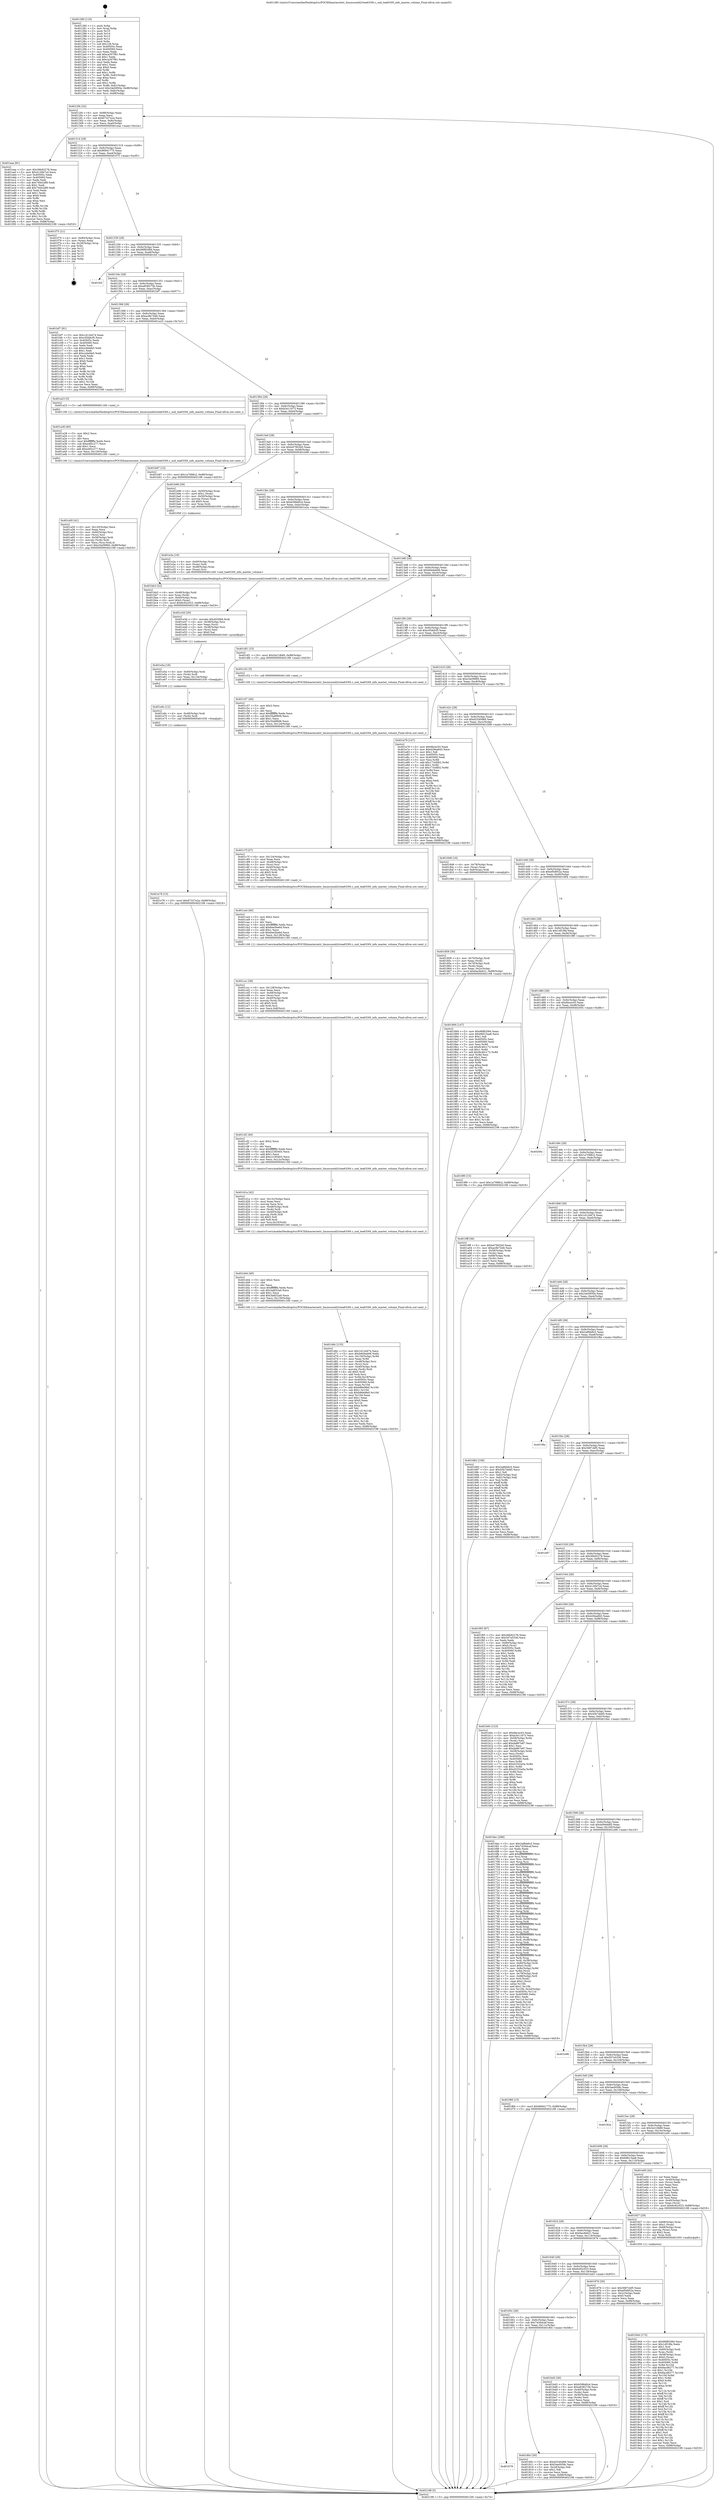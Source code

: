 digraph "0x401280" {
  label = "0x401280 (/mnt/c/Users/mathe/Desktop/tcc/POCII/binaries/extr_linuxsoundi2ctea6330t.c_snd_tea6330t_info_master_volume_Final-ollvm.out::main(0))"
  labelloc = "t"
  node[shape=record]

  Entry [label="",width=0.3,height=0.3,shape=circle,fillcolor=black,style=filled]
  "0x4012f4" [label="{
     0x4012f4 [32]\l
     | [instrs]\l
     &nbsp;&nbsp;0x4012f4 \<+6\>: mov -0x88(%rbp),%eax\l
     &nbsp;&nbsp;0x4012fa \<+2\>: mov %eax,%ecx\l
     &nbsp;&nbsp;0x4012fc \<+6\>: sub $0x87327e2a,%ecx\l
     &nbsp;&nbsp;0x401302 \<+6\>: mov %eax,-0x9c(%rbp)\l
     &nbsp;&nbsp;0x401308 \<+6\>: mov %ecx,-0xa0(%rbp)\l
     &nbsp;&nbsp;0x40130e \<+6\>: je 0000000000401eaa \<main+0xc2a\>\l
  }"]
  "0x401eaa" [label="{
     0x401eaa [91]\l
     | [instrs]\l
     &nbsp;&nbsp;0x401eaa \<+5\>: mov $0x36b92278,%eax\l
     &nbsp;&nbsp;0x401eaf \<+5\>: mov $0x4126b7cd,%ecx\l
     &nbsp;&nbsp;0x401eb4 \<+7\>: mov 0x40505c,%edx\l
     &nbsp;&nbsp;0x401ebb \<+7\>: mov 0x405060,%esi\l
     &nbsp;&nbsp;0x401ec2 \<+2\>: mov %edx,%edi\l
     &nbsp;&nbsp;0x401ec4 \<+6\>: sub $0x740e2df9,%edi\l
     &nbsp;&nbsp;0x401eca \<+3\>: sub $0x1,%edi\l
     &nbsp;&nbsp;0x401ecd \<+6\>: add $0x740e2df9,%edi\l
     &nbsp;&nbsp;0x401ed3 \<+3\>: imul %edi,%edx\l
     &nbsp;&nbsp;0x401ed6 \<+3\>: and $0x1,%edx\l
     &nbsp;&nbsp;0x401ed9 \<+3\>: cmp $0x0,%edx\l
     &nbsp;&nbsp;0x401edc \<+4\>: sete %r8b\l
     &nbsp;&nbsp;0x401ee0 \<+3\>: cmp $0xa,%esi\l
     &nbsp;&nbsp;0x401ee3 \<+4\>: setl %r9b\l
     &nbsp;&nbsp;0x401ee7 \<+3\>: mov %r8b,%r10b\l
     &nbsp;&nbsp;0x401eea \<+3\>: and %r9b,%r10b\l
     &nbsp;&nbsp;0x401eed \<+3\>: xor %r9b,%r8b\l
     &nbsp;&nbsp;0x401ef0 \<+3\>: or %r8b,%r10b\l
     &nbsp;&nbsp;0x401ef3 \<+4\>: test $0x1,%r10b\l
     &nbsp;&nbsp;0x401ef7 \<+3\>: cmovne %ecx,%eax\l
     &nbsp;&nbsp;0x401efa \<+6\>: mov %eax,-0x88(%rbp)\l
     &nbsp;&nbsp;0x401f00 \<+5\>: jmp 0000000000402198 \<main+0xf18\>\l
  }"]
  "0x401314" [label="{
     0x401314 [28]\l
     | [instrs]\l
     &nbsp;&nbsp;0x401314 \<+5\>: jmp 0000000000401319 \<main+0x99\>\l
     &nbsp;&nbsp;0x401319 \<+6\>: mov -0x9c(%rbp),%eax\l
     &nbsp;&nbsp;0x40131f \<+5\>: sub $0x96941775,%eax\l
     &nbsp;&nbsp;0x401324 \<+6\>: mov %eax,-0xa4(%rbp)\l
     &nbsp;&nbsp;0x40132a \<+6\>: je 0000000000401f75 \<main+0xcf5\>\l
  }"]
  Exit [label="",width=0.3,height=0.3,shape=circle,fillcolor=black,style=filled,peripheries=2]
  "0x401f75" [label="{
     0x401f75 [21]\l
     | [instrs]\l
     &nbsp;&nbsp;0x401f75 \<+4\>: mov -0x80(%rbp),%rax\l
     &nbsp;&nbsp;0x401f79 \<+2\>: mov (%rax),%eax\l
     &nbsp;&nbsp;0x401f7b \<+4\>: lea -0x28(%rbp),%rsp\l
     &nbsp;&nbsp;0x401f7f \<+1\>: pop %rbx\l
     &nbsp;&nbsp;0x401f80 \<+2\>: pop %r12\l
     &nbsp;&nbsp;0x401f82 \<+2\>: pop %r13\l
     &nbsp;&nbsp;0x401f84 \<+2\>: pop %r14\l
     &nbsp;&nbsp;0x401f86 \<+2\>: pop %r15\l
     &nbsp;&nbsp;0x401f88 \<+1\>: pop %rbp\l
     &nbsp;&nbsp;0x401f89 \<+1\>: ret\l
  }"]
  "0x401330" [label="{
     0x401330 [28]\l
     | [instrs]\l
     &nbsp;&nbsp;0x401330 \<+5\>: jmp 0000000000401335 \<main+0xb5\>\l
     &nbsp;&nbsp;0x401335 \<+6\>: mov -0x9c(%rbp),%eax\l
     &nbsp;&nbsp;0x40133b \<+5\>: sub $0x96f82084,%eax\l
     &nbsp;&nbsp;0x401340 \<+6\>: mov %eax,-0xa8(%rbp)\l
     &nbsp;&nbsp;0x401346 \<+6\>: je 0000000000401fcf \<main+0xd4f\>\l
  }"]
  "0x401e78" [label="{
     0x401e78 [15]\l
     | [instrs]\l
     &nbsp;&nbsp;0x401e78 \<+10\>: movl $0x87327e2a,-0x88(%rbp)\l
     &nbsp;&nbsp;0x401e82 \<+5\>: jmp 0000000000402198 \<main+0xf18\>\l
  }"]
  "0x401fcf" [label="{
     0x401fcf\l
  }", style=dashed]
  "0x40134c" [label="{
     0x40134c [28]\l
     | [instrs]\l
     &nbsp;&nbsp;0x40134c \<+5\>: jmp 0000000000401351 \<main+0xd1\>\l
     &nbsp;&nbsp;0x401351 \<+6\>: mov -0x9c(%rbp),%eax\l
     &nbsp;&nbsp;0x401357 \<+5\>: sub $0xa838273b,%eax\l
     &nbsp;&nbsp;0x40135c \<+6\>: mov %eax,-0xac(%rbp)\l
     &nbsp;&nbsp;0x401362 \<+6\>: je 0000000000401bf7 \<main+0x977\>\l
  }"]
  "0x401e6c" [label="{
     0x401e6c [12]\l
     | [instrs]\l
     &nbsp;&nbsp;0x401e6c \<+4\>: mov -0x48(%rbp),%rdi\l
     &nbsp;&nbsp;0x401e70 \<+3\>: mov (%rdi),%rdi\l
     &nbsp;&nbsp;0x401e73 \<+5\>: call 0000000000401030 \<free@plt\>\l
     | [calls]\l
     &nbsp;&nbsp;0x401030 \{1\} (unknown)\l
  }"]
  "0x401bf7" [label="{
     0x401bf7 [91]\l
     | [instrs]\l
     &nbsp;&nbsp;0x401bf7 \<+5\>: mov $0x1d12d474,%eax\l
     &nbsp;&nbsp;0x401bfc \<+5\>: mov $0xc05ddcf5,%ecx\l
     &nbsp;&nbsp;0x401c01 \<+7\>: mov 0x40505c,%edx\l
     &nbsp;&nbsp;0x401c08 \<+7\>: mov 0x405060,%esi\l
     &nbsp;&nbsp;0x401c0f \<+2\>: mov %edx,%edi\l
     &nbsp;&nbsp;0x401c11 \<+6\>: sub $0xccdebfa5,%edi\l
     &nbsp;&nbsp;0x401c17 \<+3\>: sub $0x1,%edi\l
     &nbsp;&nbsp;0x401c1a \<+6\>: add $0xccdebfa5,%edi\l
     &nbsp;&nbsp;0x401c20 \<+3\>: imul %edi,%edx\l
     &nbsp;&nbsp;0x401c23 \<+3\>: and $0x1,%edx\l
     &nbsp;&nbsp;0x401c26 \<+3\>: cmp $0x0,%edx\l
     &nbsp;&nbsp;0x401c29 \<+4\>: sete %r8b\l
     &nbsp;&nbsp;0x401c2d \<+3\>: cmp $0xa,%esi\l
     &nbsp;&nbsp;0x401c30 \<+4\>: setl %r9b\l
     &nbsp;&nbsp;0x401c34 \<+3\>: mov %r8b,%r10b\l
     &nbsp;&nbsp;0x401c37 \<+3\>: and %r9b,%r10b\l
     &nbsp;&nbsp;0x401c3a \<+3\>: xor %r9b,%r8b\l
     &nbsp;&nbsp;0x401c3d \<+3\>: or %r8b,%r10b\l
     &nbsp;&nbsp;0x401c40 \<+4\>: test $0x1,%r10b\l
     &nbsp;&nbsp;0x401c44 \<+3\>: cmovne %ecx,%eax\l
     &nbsp;&nbsp;0x401c47 \<+6\>: mov %eax,-0x88(%rbp)\l
     &nbsp;&nbsp;0x401c4d \<+5\>: jmp 0000000000402198 \<main+0xf18\>\l
  }"]
  "0x401368" [label="{
     0x401368 [28]\l
     | [instrs]\l
     &nbsp;&nbsp;0x401368 \<+5\>: jmp 000000000040136d \<main+0xed\>\l
     &nbsp;&nbsp;0x40136d \<+6\>: mov -0x9c(%rbp),%eax\l
     &nbsp;&nbsp;0x401373 \<+5\>: sub $0xac8b7446,%eax\l
     &nbsp;&nbsp;0x401378 \<+6\>: mov %eax,-0xb0(%rbp)\l
     &nbsp;&nbsp;0x40137e \<+6\>: je 0000000000401a23 \<main+0x7a3\>\l
  }"]
  "0x401e5a" [label="{
     0x401e5a [18]\l
     | [instrs]\l
     &nbsp;&nbsp;0x401e5a \<+4\>: mov -0x60(%rbp),%rdi\l
     &nbsp;&nbsp;0x401e5e \<+3\>: mov (%rdi),%rdi\l
     &nbsp;&nbsp;0x401e61 \<+6\>: mov %eax,-0x134(%rbp)\l
     &nbsp;&nbsp;0x401e67 \<+5\>: call 0000000000401030 \<free@plt\>\l
     | [calls]\l
     &nbsp;&nbsp;0x401030 \{1\} (unknown)\l
  }"]
  "0x401a23" [label="{
     0x401a23 [5]\l
     | [instrs]\l
     &nbsp;&nbsp;0x401a23 \<+5\>: call 0000000000401160 \<next_i\>\l
     | [calls]\l
     &nbsp;&nbsp;0x401160 \{1\} (/mnt/c/Users/mathe/Desktop/tcc/POCII/binaries/extr_linuxsoundi2ctea6330t.c_snd_tea6330t_info_master_volume_Final-ollvm.out::next_i)\l
  }"]
  "0x401384" [label="{
     0x401384 [28]\l
     | [instrs]\l
     &nbsp;&nbsp;0x401384 \<+5\>: jmp 0000000000401389 \<main+0x109\>\l
     &nbsp;&nbsp;0x401389 \<+6\>: mov -0x9c(%rbp),%eax\l
     &nbsp;&nbsp;0x40138f \<+5\>: sub $0xb3e11673,%eax\l
     &nbsp;&nbsp;0x401394 \<+6\>: mov %eax,-0xb4(%rbp)\l
     &nbsp;&nbsp;0x40139a \<+6\>: je 0000000000401b87 \<main+0x907\>\l
  }"]
  "0x401e3d" [label="{
     0x401e3d [29]\l
     | [instrs]\l
     &nbsp;&nbsp;0x401e3d \<+10\>: movabs $0x4030b6,%rdi\l
     &nbsp;&nbsp;0x401e47 \<+4\>: mov -0x38(%rbp),%rsi\l
     &nbsp;&nbsp;0x401e4b \<+2\>: mov %eax,(%rsi)\l
     &nbsp;&nbsp;0x401e4d \<+4\>: mov -0x38(%rbp),%rsi\l
     &nbsp;&nbsp;0x401e51 \<+2\>: mov (%rsi),%esi\l
     &nbsp;&nbsp;0x401e53 \<+2\>: mov $0x0,%al\l
     &nbsp;&nbsp;0x401e55 \<+5\>: call 0000000000401040 \<printf@plt\>\l
     | [calls]\l
     &nbsp;&nbsp;0x401040 \{1\} (unknown)\l
  }"]
  "0x401b87" [label="{
     0x401b87 [15]\l
     | [instrs]\l
     &nbsp;&nbsp;0x401b87 \<+10\>: movl $0x1a7088c2,-0x88(%rbp)\l
     &nbsp;&nbsp;0x401b91 \<+5\>: jmp 0000000000402198 \<main+0xf18\>\l
  }"]
  "0x4013a0" [label="{
     0x4013a0 [28]\l
     | [instrs]\l
     &nbsp;&nbsp;0x4013a0 \<+5\>: jmp 00000000004013a5 \<main+0x125\>\l
     &nbsp;&nbsp;0x4013a5 \<+6\>: mov -0x9c(%rbp),%eax\l
     &nbsp;&nbsp;0x4013ab \<+5\>: sub $0xb47902b0,%eax\l
     &nbsp;&nbsp;0x4013b0 \<+6\>: mov %eax,-0xb8(%rbp)\l
     &nbsp;&nbsp;0x4013b6 \<+6\>: je 0000000000401b96 \<main+0x916\>\l
  }"]
  "0x401d6c" [label="{
     0x401d6c [133]\l
     | [instrs]\l
     &nbsp;&nbsp;0x401d6c \<+5\>: mov $0x1d12d474,%ecx\l
     &nbsp;&nbsp;0x401d71 \<+5\>: mov $0xb6d4ab06,%edx\l
     &nbsp;&nbsp;0x401d76 \<+7\>: mov -0x130(%rbp),%r9d\l
     &nbsp;&nbsp;0x401d7d \<+4\>: imul %eax,%r9d\l
     &nbsp;&nbsp;0x401d81 \<+4\>: mov -0x48(%rbp),%rsi\l
     &nbsp;&nbsp;0x401d85 \<+3\>: mov (%rsi),%rsi\l
     &nbsp;&nbsp;0x401d88 \<+4\>: mov -0x40(%rbp),%rdi\l
     &nbsp;&nbsp;0x401d8c \<+3\>: movslq (%rdi),%rdi\l
     &nbsp;&nbsp;0x401d8f \<+4\>: shl $0x5,%rdi\l
     &nbsp;&nbsp;0x401d93 \<+3\>: add %rdi,%rsi\l
     &nbsp;&nbsp;0x401d96 \<+4\>: mov %r9d,0x18(%rsi)\l
     &nbsp;&nbsp;0x401d9a \<+7\>: mov 0x40505c,%eax\l
     &nbsp;&nbsp;0x401da1 \<+8\>: mov 0x405060,%r9d\l
     &nbsp;&nbsp;0x401da9 \<+3\>: mov %eax,%r10d\l
     &nbsp;&nbsp;0x401dac \<+7\>: add $0xb86e9fe0,%r10d\l
     &nbsp;&nbsp;0x401db3 \<+4\>: sub $0x1,%r10d\l
     &nbsp;&nbsp;0x401db7 \<+7\>: sub $0xb86e9fe0,%r10d\l
     &nbsp;&nbsp;0x401dbe \<+4\>: imul %r10d,%eax\l
     &nbsp;&nbsp;0x401dc2 \<+3\>: and $0x1,%eax\l
     &nbsp;&nbsp;0x401dc5 \<+3\>: cmp $0x0,%eax\l
     &nbsp;&nbsp;0x401dc8 \<+4\>: sete %r11b\l
     &nbsp;&nbsp;0x401dcc \<+4\>: cmp $0xa,%r9d\l
     &nbsp;&nbsp;0x401dd0 \<+3\>: setl %bl\l
     &nbsp;&nbsp;0x401dd3 \<+3\>: mov %r11b,%r14b\l
     &nbsp;&nbsp;0x401dd6 \<+3\>: and %bl,%r14b\l
     &nbsp;&nbsp;0x401dd9 \<+3\>: xor %bl,%r11b\l
     &nbsp;&nbsp;0x401ddc \<+3\>: or %r11b,%r14b\l
     &nbsp;&nbsp;0x401ddf \<+4\>: test $0x1,%r14b\l
     &nbsp;&nbsp;0x401de3 \<+3\>: cmovne %edx,%ecx\l
     &nbsp;&nbsp;0x401de6 \<+6\>: mov %ecx,-0x88(%rbp)\l
     &nbsp;&nbsp;0x401dec \<+5\>: jmp 0000000000402198 \<main+0xf18\>\l
  }"]
  "0x401b96" [label="{
     0x401b96 [29]\l
     | [instrs]\l
     &nbsp;&nbsp;0x401b96 \<+4\>: mov -0x50(%rbp),%rax\l
     &nbsp;&nbsp;0x401b9a \<+6\>: movl $0x1,(%rax)\l
     &nbsp;&nbsp;0x401ba0 \<+4\>: mov -0x50(%rbp),%rax\l
     &nbsp;&nbsp;0x401ba4 \<+3\>: movslq (%rax),%rax\l
     &nbsp;&nbsp;0x401ba7 \<+4\>: shl $0x5,%rax\l
     &nbsp;&nbsp;0x401bab \<+3\>: mov %rax,%rdi\l
     &nbsp;&nbsp;0x401bae \<+5\>: call 0000000000401050 \<malloc@plt\>\l
     | [calls]\l
     &nbsp;&nbsp;0x401050 \{1\} (unknown)\l
  }"]
  "0x4013bc" [label="{
     0x4013bc [28]\l
     | [instrs]\l
     &nbsp;&nbsp;0x4013bc \<+5\>: jmp 00000000004013c1 \<main+0x141\>\l
     &nbsp;&nbsp;0x4013c1 \<+6\>: mov -0x9c(%rbp),%eax\l
     &nbsp;&nbsp;0x4013c7 \<+5\>: sub $0xb598d0c4,%eax\l
     &nbsp;&nbsp;0x4013cc \<+6\>: mov %eax,-0xbc(%rbp)\l
     &nbsp;&nbsp;0x4013d2 \<+6\>: je 0000000000401e2a \<main+0xbaa\>\l
  }"]
  "0x401d44" [label="{
     0x401d44 [40]\l
     | [instrs]\l
     &nbsp;&nbsp;0x401d44 \<+5\>: mov $0x2,%ecx\l
     &nbsp;&nbsp;0x401d49 \<+1\>: cltd\l
     &nbsp;&nbsp;0x401d4a \<+2\>: idiv %ecx\l
     &nbsp;&nbsp;0x401d4c \<+6\>: imul $0xfffffffe,%edx,%ecx\l
     &nbsp;&nbsp;0x401d52 \<+6\>: sub $0x3afd32a0,%ecx\l
     &nbsp;&nbsp;0x401d58 \<+3\>: add $0x1,%ecx\l
     &nbsp;&nbsp;0x401d5b \<+6\>: add $0x3afd32a0,%ecx\l
     &nbsp;&nbsp;0x401d61 \<+6\>: mov %ecx,-0x130(%rbp)\l
     &nbsp;&nbsp;0x401d67 \<+5\>: call 0000000000401160 \<next_i\>\l
     | [calls]\l
     &nbsp;&nbsp;0x401160 \{1\} (/mnt/c/Users/mathe/Desktop/tcc/POCII/binaries/extr_linuxsoundi2ctea6330t.c_snd_tea6330t_info_master_volume_Final-ollvm.out::next_i)\l
  }"]
  "0x401e2a" [label="{
     0x401e2a [19]\l
     | [instrs]\l
     &nbsp;&nbsp;0x401e2a \<+4\>: mov -0x60(%rbp),%rax\l
     &nbsp;&nbsp;0x401e2e \<+3\>: mov (%rax),%rdi\l
     &nbsp;&nbsp;0x401e31 \<+4\>: mov -0x48(%rbp),%rax\l
     &nbsp;&nbsp;0x401e35 \<+3\>: mov (%rax),%rsi\l
     &nbsp;&nbsp;0x401e38 \<+5\>: call 0000000000401240 \<snd_tea6330t_info_master_volume\>\l
     | [calls]\l
     &nbsp;&nbsp;0x401240 \{1\} (/mnt/c/Users/mathe/Desktop/tcc/POCII/binaries/extr_linuxsoundi2ctea6330t.c_snd_tea6330t_info_master_volume_Final-ollvm.out::snd_tea6330t_info_master_volume)\l
  }"]
  "0x4013d8" [label="{
     0x4013d8 [28]\l
     | [instrs]\l
     &nbsp;&nbsp;0x4013d8 \<+5\>: jmp 00000000004013dd \<main+0x15d\>\l
     &nbsp;&nbsp;0x4013dd \<+6\>: mov -0x9c(%rbp),%eax\l
     &nbsp;&nbsp;0x4013e3 \<+5\>: sub $0xb6d4ab06,%eax\l
     &nbsp;&nbsp;0x4013e8 \<+6\>: mov %eax,-0xc0(%rbp)\l
     &nbsp;&nbsp;0x4013ee \<+6\>: je 0000000000401df1 \<main+0xb71\>\l
  }"]
  "0x401d1a" [label="{
     0x401d1a [42]\l
     | [instrs]\l
     &nbsp;&nbsp;0x401d1a \<+6\>: mov -0x12c(%rbp),%ecx\l
     &nbsp;&nbsp;0x401d20 \<+3\>: imul %eax,%ecx\l
     &nbsp;&nbsp;0x401d23 \<+3\>: movslq %ecx,%rsi\l
     &nbsp;&nbsp;0x401d26 \<+4\>: mov -0x48(%rbp),%rdi\l
     &nbsp;&nbsp;0x401d2a \<+3\>: mov (%rdi),%rdi\l
     &nbsp;&nbsp;0x401d2d \<+4\>: mov -0x40(%rbp),%r8\l
     &nbsp;&nbsp;0x401d31 \<+3\>: movslq (%r8),%r8\l
     &nbsp;&nbsp;0x401d34 \<+4\>: shl $0x5,%r8\l
     &nbsp;&nbsp;0x401d38 \<+3\>: add %r8,%rdi\l
     &nbsp;&nbsp;0x401d3b \<+4\>: mov %rsi,0x10(%rdi)\l
     &nbsp;&nbsp;0x401d3f \<+5\>: call 0000000000401160 \<next_i\>\l
     | [calls]\l
     &nbsp;&nbsp;0x401160 \{1\} (/mnt/c/Users/mathe/Desktop/tcc/POCII/binaries/extr_linuxsoundi2ctea6330t.c_snd_tea6330t_info_master_volume_Final-ollvm.out::next_i)\l
  }"]
  "0x401df1" [label="{
     0x401df1 [15]\l
     | [instrs]\l
     &nbsp;&nbsp;0x401df1 \<+10\>: movl $0x5e21fb89,-0x88(%rbp)\l
     &nbsp;&nbsp;0x401dfb \<+5\>: jmp 0000000000402198 \<main+0xf18\>\l
  }"]
  "0x4013f4" [label="{
     0x4013f4 [28]\l
     | [instrs]\l
     &nbsp;&nbsp;0x4013f4 \<+5\>: jmp 00000000004013f9 \<main+0x179\>\l
     &nbsp;&nbsp;0x4013f9 \<+6\>: mov -0x9c(%rbp),%eax\l
     &nbsp;&nbsp;0x4013ff \<+5\>: sub $0xc05ddcf5,%eax\l
     &nbsp;&nbsp;0x401404 \<+6\>: mov %eax,-0xc4(%rbp)\l
     &nbsp;&nbsp;0x40140a \<+6\>: je 0000000000401c52 \<main+0x9d2\>\l
  }"]
  "0x401cf2" [label="{
     0x401cf2 [40]\l
     | [instrs]\l
     &nbsp;&nbsp;0x401cf2 \<+5\>: mov $0x2,%ecx\l
     &nbsp;&nbsp;0x401cf7 \<+1\>: cltd\l
     &nbsp;&nbsp;0x401cf8 \<+2\>: idiv %ecx\l
     &nbsp;&nbsp;0x401cfa \<+6\>: imul $0xfffffffe,%edx,%ecx\l
     &nbsp;&nbsp;0x401d00 \<+6\>: sub $0xc2185403,%ecx\l
     &nbsp;&nbsp;0x401d06 \<+3\>: add $0x1,%ecx\l
     &nbsp;&nbsp;0x401d09 \<+6\>: add $0xc2185403,%ecx\l
     &nbsp;&nbsp;0x401d0f \<+6\>: mov %ecx,-0x12c(%rbp)\l
     &nbsp;&nbsp;0x401d15 \<+5\>: call 0000000000401160 \<next_i\>\l
     | [calls]\l
     &nbsp;&nbsp;0x401160 \{1\} (/mnt/c/Users/mathe/Desktop/tcc/POCII/binaries/extr_linuxsoundi2ctea6330t.c_snd_tea6330t_info_master_volume_Final-ollvm.out::next_i)\l
  }"]
  "0x401c52" [label="{
     0x401c52 [5]\l
     | [instrs]\l
     &nbsp;&nbsp;0x401c52 \<+5\>: call 0000000000401160 \<next_i\>\l
     | [calls]\l
     &nbsp;&nbsp;0x401160 \{1\} (/mnt/c/Users/mathe/Desktop/tcc/POCII/binaries/extr_linuxsoundi2ctea6330t.c_snd_tea6330t_info_master_volume_Final-ollvm.out::next_i)\l
  }"]
  "0x401410" [label="{
     0x401410 [28]\l
     | [instrs]\l
     &nbsp;&nbsp;0x401410 \<+5\>: jmp 0000000000401415 \<main+0x195\>\l
     &nbsp;&nbsp;0x401415 \<+6\>: mov -0x9c(%rbp),%eax\l
     &nbsp;&nbsp;0x40141b \<+5\>: sub $0xc5a59960,%eax\l
     &nbsp;&nbsp;0x401420 \<+6\>: mov %eax,-0xc8(%rbp)\l
     &nbsp;&nbsp;0x401426 \<+6\>: je 0000000000401a79 \<main+0x7f9\>\l
  }"]
  "0x401ccc" [label="{
     0x401ccc [38]\l
     | [instrs]\l
     &nbsp;&nbsp;0x401ccc \<+6\>: mov -0x128(%rbp),%ecx\l
     &nbsp;&nbsp;0x401cd2 \<+3\>: imul %eax,%ecx\l
     &nbsp;&nbsp;0x401cd5 \<+4\>: mov -0x48(%rbp),%rsi\l
     &nbsp;&nbsp;0x401cd9 \<+3\>: mov (%rsi),%rsi\l
     &nbsp;&nbsp;0x401cdc \<+4\>: mov -0x40(%rbp),%rdi\l
     &nbsp;&nbsp;0x401ce0 \<+3\>: movslq (%rdi),%rdi\l
     &nbsp;&nbsp;0x401ce3 \<+4\>: shl $0x5,%rdi\l
     &nbsp;&nbsp;0x401ce7 \<+3\>: add %rdi,%rsi\l
     &nbsp;&nbsp;0x401cea \<+3\>: mov %ecx,0x8(%rsi)\l
     &nbsp;&nbsp;0x401ced \<+5\>: call 0000000000401160 \<next_i\>\l
     | [calls]\l
     &nbsp;&nbsp;0x401160 \{1\} (/mnt/c/Users/mathe/Desktop/tcc/POCII/binaries/extr_linuxsoundi2ctea6330t.c_snd_tea6330t_info_master_volume_Final-ollvm.out::next_i)\l
  }"]
  "0x401a79" [label="{
     0x401a79 [147]\l
     | [instrs]\l
     &nbsp;&nbsp;0x401a79 \<+5\>: mov $0x6bcec03,%eax\l
     &nbsp;&nbsp;0x401a7e \<+5\>: mov $0x429ea843,%ecx\l
     &nbsp;&nbsp;0x401a83 \<+2\>: mov $0x1,%dl\l
     &nbsp;&nbsp;0x401a85 \<+7\>: mov 0x40505c,%esi\l
     &nbsp;&nbsp;0x401a8c \<+7\>: mov 0x405060,%edi\l
     &nbsp;&nbsp;0x401a93 \<+3\>: mov %esi,%r8d\l
     &nbsp;&nbsp;0x401a96 \<+7\>: add $0x173cfd02,%r8d\l
     &nbsp;&nbsp;0x401a9d \<+4\>: sub $0x1,%r8d\l
     &nbsp;&nbsp;0x401aa1 \<+7\>: sub $0x173cfd02,%r8d\l
     &nbsp;&nbsp;0x401aa8 \<+4\>: imul %r8d,%esi\l
     &nbsp;&nbsp;0x401aac \<+3\>: and $0x1,%esi\l
     &nbsp;&nbsp;0x401aaf \<+3\>: cmp $0x0,%esi\l
     &nbsp;&nbsp;0x401ab2 \<+4\>: sete %r9b\l
     &nbsp;&nbsp;0x401ab6 \<+3\>: cmp $0xa,%edi\l
     &nbsp;&nbsp;0x401ab9 \<+4\>: setl %r10b\l
     &nbsp;&nbsp;0x401abd \<+3\>: mov %r9b,%r11b\l
     &nbsp;&nbsp;0x401ac0 \<+4\>: xor $0xff,%r11b\l
     &nbsp;&nbsp;0x401ac4 \<+3\>: mov %r10b,%bl\l
     &nbsp;&nbsp;0x401ac7 \<+3\>: xor $0xff,%bl\l
     &nbsp;&nbsp;0x401aca \<+3\>: xor $0x1,%dl\l
     &nbsp;&nbsp;0x401acd \<+3\>: mov %r11b,%r14b\l
     &nbsp;&nbsp;0x401ad0 \<+4\>: and $0xff,%r14b\l
     &nbsp;&nbsp;0x401ad4 \<+3\>: and %dl,%r9b\l
     &nbsp;&nbsp;0x401ad7 \<+3\>: mov %bl,%r15b\l
     &nbsp;&nbsp;0x401ada \<+4\>: and $0xff,%r15b\l
     &nbsp;&nbsp;0x401ade \<+3\>: and %dl,%r10b\l
     &nbsp;&nbsp;0x401ae1 \<+3\>: or %r9b,%r14b\l
     &nbsp;&nbsp;0x401ae4 \<+3\>: or %r10b,%r15b\l
     &nbsp;&nbsp;0x401ae7 \<+3\>: xor %r15b,%r14b\l
     &nbsp;&nbsp;0x401aea \<+3\>: or %bl,%r11b\l
     &nbsp;&nbsp;0x401aed \<+4\>: xor $0xff,%r11b\l
     &nbsp;&nbsp;0x401af1 \<+3\>: or $0x1,%dl\l
     &nbsp;&nbsp;0x401af4 \<+3\>: and %dl,%r11b\l
     &nbsp;&nbsp;0x401af7 \<+3\>: or %r11b,%r14b\l
     &nbsp;&nbsp;0x401afa \<+4\>: test $0x1,%r14b\l
     &nbsp;&nbsp;0x401afe \<+3\>: cmovne %ecx,%eax\l
     &nbsp;&nbsp;0x401b01 \<+6\>: mov %eax,-0x88(%rbp)\l
     &nbsp;&nbsp;0x401b07 \<+5\>: jmp 0000000000402198 \<main+0xf18\>\l
  }"]
  "0x40142c" [label="{
     0x40142c [28]\l
     | [instrs]\l
     &nbsp;&nbsp;0x40142c \<+5\>: jmp 0000000000401431 \<main+0x1b1\>\l
     &nbsp;&nbsp;0x401431 \<+6\>: mov -0x9c(%rbp),%eax\l
     &nbsp;&nbsp;0x401437 \<+5\>: sub $0xd2540d66,%eax\l
     &nbsp;&nbsp;0x40143c \<+6\>: mov %eax,-0xcc(%rbp)\l
     &nbsp;&nbsp;0x401442 \<+6\>: je 0000000000401848 \<main+0x5c8\>\l
  }"]
  "0x401ca4" [label="{
     0x401ca4 [40]\l
     | [instrs]\l
     &nbsp;&nbsp;0x401ca4 \<+5\>: mov $0x2,%ecx\l
     &nbsp;&nbsp;0x401ca9 \<+1\>: cltd\l
     &nbsp;&nbsp;0x401caa \<+2\>: idiv %ecx\l
     &nbsp;&nbsp;0x401cac \<+6\>: imul $0xfffffffe,%edx,%ecx\l
     &nbsp;&nbsp;0x401cb2 \<+6\>: add $0x6ee5be6d,%ecx\l
     &nbsp;&nbsp;0x401cb8 \<+3\>: add $0x1,%ecx\l
     &nbsp;&nbsp;0x401cbb \<+6\>: sub $0x6ee5be6d,%ecx\l
     &nbsp;&nbsp;0x401cc1 \<+6\>: mov %ecx,-0x128(%rbp)\l
     &nbsp;&nbsp;0x401cc7 \<+5\>: call 0000000000401160 \<next_i\>\l
     | [calls]\l
     &nbsp;&nbsp;0x401160 \{1\} (/mnt/c/Users/mathe/Desktop/tcc/POCII/binaries/extr_linuxsoundi2ctea6330t.c_snd_tea6330t_info_master_volume_Final-ollvm.out::next_i)\l
  }"]
  "0x401848" [label="{
     0x401848 [16]\l
     | [instrs]\l
     &nbsp;&nbsp;0x401848 \<+4\>: mov -0x78(%rbp),%rax\l
     &nbsp;&nbsp;0x40184c \<+3\>: mov (%rax),%rax\l
     &nbsp;&nbsp;0x40184f \<+4\>: mov 0x8(%rax),%rdi\l
     &nbsp;&nbsp;0x401853 \<+5\>: call 0000000000401060 \<atoi@plt\>\l
     | [calls]\l
     &nbsp;&nbsp;0x401060 \{1\} (unknown)\l
  }"]
  "0x401448" [label="{
     0x401448 [28]\l
     | [instrs]\l
     &nbsp;&nbsp;0x401448 \<+5\>: jmp 000000000040144d \<main+0x1cd\>\l
     &nbsp;&nbsp;0x40144d \<+6\>: mov -0x9c(%rbp),%eax\l
     &nbsp;&nbsp;0x401453 \<+5\>: sub $0xef5d952a,%eax\l
     &nbsp;&nbsp;0x401458 \<+6\>: mov %eax,-0xd0(%rbp)\l
     &nbsp;&nbsp;0x40145e \<+6\>: je 0000000000401894 \<main+0x614\>\l
  }"]
  "0x401c7f" [label="{
     0x401c7f [37]\l
     | [instrs]\l
     &nbsp;&nbsp;0x401c7f \<+6\>: mov -0x124(%rbp),%ecx\l
     &nbsp;&nbsp;0x401c85 \<+3\>: imul %eax,%ecx\l
     &nbsp;&nbsp;0x401c88 \<+4\>: mov -0x48(%rbp),%rsi\l
     &nbsp;&nbsp;0x401c8c \<+3\>: mov (%rsi),%rsi\l
     &nbsp;&nbsp;0x401c8f \<+4\>: mov -0x40(%rbp),%rdi\l
     &nbsp;&nbsp;0x401c93 \<+3\>: movslq (%rdi),%rdi\l
     &nbsp;&nbsp;0x401c96 \<+4\>: shl $0x5,%rdi\l
     &nbsp;&nbsp;0x401c9a \<+3\>: add %rdi,%rsi\l
     &nbsp;&nbsp;0x401c9d \<+2\>: mov %ecx,(%rsi)\l
     &nbsp;&nbsp;0x401c9f \<+5\>: call 0000000000401160 \<next_i\>\l
     | [calls]\l
     &nbsp;&nbsp;0x401160 \{1\} (/mnt/c/Users/mathe/Desktop/tcc/POCII/binaries/extr_linuxsoundi2ctea6330t.c_snd_tea6330t_info_master_volume_Final-ollvm.out::next_i)\l
  }"]
  "0x401894" [label="{
     0x401894 [147]\l
     | [instrs]\l
     &nbsp;&nbsp;0x401894 \<+5\>: mov $0x96f82084,%eax\l
     &nbsp;&nbsp;0x401899 \<+5\>: mov $0x68615aa6,%ecx\l
     &nbsp;&nbsp;0x40189e \<+2\>: mov $0x1,%dl\l
     &nbsp;&nbsp;0x4018a0 \<+7\>: mov 0x40505c,%esi\l
     &nbsp;&nbsp;0x4018a7 \<+7\>: mov 0x405060,%edi\l
     &nbsp;&nbsp;0x4018ae \<+3\>: mov %esi,%r8d\l
     &nbsp;&nbsp;0x4018b1 \<+7\>: sub $0x9c40c172,%r8d\l
     &nbsp;&nbsp;0x4018b8 \<+4\>: sub $0x1,%r8d\l
     &nbsp;&nbsp;0x4018bc \<+7\>: add $0x9c40c172,%r8d\l
     &nbsp;&nbsp;0x4018c3 \<+4\>: imul %r8d,%esi\l
     &nbsp;&nbsp;0x4018c7 \<+3\>: and $0x1,%esi\l
     &nbsp;&nbsp;0x4018ca \<+3\>: cmp $0x0,%esi\l
     &nbsp;&nbsp;0x4018cd \<+4\>: sete %r9b\l
     &nbsp;&nbsp;0x4018d1 \<+3\>: cmp $0xa,%edi\l
     &nbsp;&nbsp;0x4018d4 \<+4\>: setl %r10b\l
     &nbsp;&nbsp;0x4018d8 \<+3\>: mov %r9b,%r11b\l
     &nbsp;&nbsp;0x4018db \<+4\>: xor $0xff,%r11b\l
     &nbsp;&nbsp;0x4018df \<+3\>: mov %r10b,%bl\l
     &nbsp;&nbsp;0x4018e2 \<+3\>: xor $0xff,%bl\l
     &nbsp;&nbsp;0x4018e5 \<+3\>: xor $0x0,%dl\l
     &nbsp;&nbsp;0x4018e8 \<+3\>: mov %r11b,%r14b\l
     &nbsp;&nbsp;0x4018eb \<+4\>: and $0x0,%r14b\l
     &nbsp;&nbsp;0x4018ef \<+3\>: and %dl,%r9b\l
     &nbsp;&nbsp;0x4018f2 \<+3\>: mov %bl,%r15b\l
     &nbsp;&nbsp;0x4018f5 \<+4\>: and $0x0,%r15b\l
     &nbsp;&nbsp;0x4018f9 \<+3\>: and %dl,%r10b\l
     &nbsp;&nbsp;0x4018fc \<+3\>: or %r9b,%r14b\l
     &nbsp;&nbsp;0x4018ff \<+3\>: or %r10b,%r15b\l
     &nbsp;&nbsp;0x401902 \<+3\>: xor %r15b,%r14b\l
     &nbsp;&nbsp;0x401905 \<+3\>: or %bl,%r11b\l
     &nbsp;&nbsp;0x401908 \<+4\>: xor $0xff,%r11b\l
     &nbsp;&nbsp;0x40190c \<+3\>: or $0x0,%dl\l
     &nbsp;&nbsp;0x40190f \<+3\>: and %dl,%r11b\l
     &nbsp;&nbsp;0x401912 \<+3\>: or %r11b,%r14b\l
     &nbsp;&nbsp;0x401915 \<+4\>: test $0x1,%r14b\l
     &nbsp;&nbsp;0x401919 \<+3\>: cmovne %ecx,%eax\l
     &nbsp;&nbsp;0x40191c \<+6\>: mov %eax,-0x88(%rbp)\l
     &nbsp;&nbsp;0x401922 \<+5\>: jmp 0000000000402198 \<main+0xf18\>\l
  }"]
  "0x401464" [label="{
     0x401464 [28]\l
     | [instrs]\l
     &nbsp;&nbsp;0x401464 \<+5\>: jmp 0000000000401469 \<main+0x1e9\>\l
     &nbsp;&nbsp;0x401469 \<+6\>: mov -0x9c(%rbp),%eax\l
     &nbsp;&nbsp;0x40146f \<+5\>: sub $0x1df19fa,%eax\l
     &nbsp;&nbsp;0x401474 \<+6\>: mov %eax,-0xd4(%rbp)\l
     &nbsp;&nbsp;0x40147a \<+6\>: je 00000000004019f0 \<main+0x770\>\l
  }"]
  "0x401c57" [label="{
     0x401c57 [40]\l
     | [instrs]\l
     &nbsp;&nbsp;0x401c57 \<+5\>: mov $0x2,%ecx\l
     &nbsp;&nbsp;0x401c5c \<+1\>: cltd\l
     &nbsp;&nbsp;0x401c5d \<+2\>: idiv %ecx\l
     &nbsp;&nbsp;0x401c5f \<+6\>: imul $0xfffffffe,%edx,%ecx\l
     &nbsp;&nbsp;0x401c65 \<+6\>: sub $0x35a6f606,%ecx\l
     &nbsp;&nbsp;0x401c6b \<+3\>: add $0x1,%ecx\l
     &nbsp;&nbsp;0x401c6e \<+6\>: add $0x35a6f606,%ecx\l
     &nbsp;&nbsp;0x401c74 \<+6\>: mov %ecx,-0x124(%rbp)\l
     &nbsp;&nbsp;0x401c7a \<+5\>: call 0000000000401160 \<next_i\>\l
     | [calls]\l
     &nbsp;&nbsp;0x401160 \{1\} (/mnt/c/Users/mathe/Desktop/tcc/POCII/binaries/extr_linuxsoundi2ctea6330t.c_snd_tea6330t_info_master_volume_Final-ollvm.out::next_i)\l
  }"]
  "0x4019f0" [label="{
     0x4019f0 [15]\l
     | [instrs]\l
     &nbsp;&nbsp;0x4019f0 \<+10\>: movl $0x1a7088c2,-0x88(%rbp)\l
     &nbsp;&nbsp;0x4019fa \<+5\>: jmp 0000000000402198 \<main+0xf18\>\l
  }"]
  "0x401480" [label="{
     0x401480 [28]\l
     | [instrs]\l
     &nbsp;&nbsp;0x401480 \<+5\>: jmp 0000000000401485 \<main+0x205\>\l
     &nbsp;&nbsp;0x401485 \<+6\>: mov -0x9c(%rbp),%eax\l
     &nbsp;&nbsp;0x40148b \<+5\>: sub $0x6bcec03,%eax\l
     &nbsp;&nbsp;0x401490 \<+6\>: mov %eax,-0xd8(%rbp)\l
     &nbsp;&nbsp;0x401496 \<+6\>: je 000000000040200c \<main+0xd8c\>\l
  }"]
  "0x401bb3" [label="{
     0x401bb3 [32]\l
     | [instrs]\l
     &nbsp;&nbsp;0x401bb3 \<+4\>: mov -0x48(%rbp),%rdi\l
     &nbsp;&nbsp;0x401bb7 \<+3\>: mov %rax,(%rdi)\l
     &nbsp;&nbsp;0x401bba \<+4\>: mov -0x40(%rbp),%rax\l
     &nbsp;&nbsp;0x401bbe \<+6\>: movl $0x0,(%rax)\l
     &nbsp;&nbsp;0x401bc4 \<+10\>: movl $0x6c92c023,-0x88(%rbp)\l
     &nbsp;&nbsp;0x401bce \<+5\>: jmp 0000000000402198 \<main+0xf18\>\l
  }"]
  "0x40200c" [label="{
     0x40200c\l
  }", style=dashed]
  "0x40149c" [label="{
     0x40149c [28]\l
     | [instrs]\l
     &nbsp;&nbsp;0x40149c \<+5\>: jmp 00000000004014a1 \<main+0x221\>\l
     &nbsp;&nbsp;0x4014a1 \<+6\>: mov -0x9c(%rbp),%eax\l
     &nbsp;&nbsp;0x4014a7 \<+5\>: sub $0x1a7088c2,%eax\l
     &nbsp;&nbsp;0x4014ac \<+6\>: mov %eax,-0xdc(%rbp)\l
     &nbsp;&nbsp;0x4014b2 \<+6\>: je 00000000004019ff \<main+0x77f\>\l
  }"]
  "0x401a50" [label="{
     0x401a50 [41]\l
     | [instrs]\l
     &nbsp;&nbsp;0x401a50 \<+6\>: mov -0x120(%rbp),%ecx\l
     &nbsp;&nbsp;0x401a56 \<+3\>: imul %eax,%ecx\l
     &nbsp;&nbsp;0x401a59 \<+4\>: mov -0x60(%rbp),%rsi\l
     &nbsp;&nbsp;0x401a5d \<+3\>: mov (%rsi),%rsi\l
     &nbsp;&nbsp;0x401a60 \<+4\>: mov -0x58(%rbp),%rdi\l
     &nbsp;&nbsp;0x401a64 \<+3\>: movslq (%rdi),%rdi\l
     &nbsp;&nbsp;0x401a67 \<+3\>: mov %ecx,(%rsi,%rdi,4)\l
     &nbsp;&nbsp;0x401a6a \<+10\>: movl $0xc5a59960,-0x88(%rbp)\l
     &nbsp;&nbsp;0x401a74 \<+5\>: jmp 0000000000402198 \<main+0xf18\>\l
  }"]
  "0x4019ff" [label="{
     0x4019ff [36]\l
     | [instrs]\l
     &nbsp;&nbsp;0x4019ff \<+5\>: mov $0xb47902b0,%eax\l
     &nbsp;&nbsp;0x401a04 \<+5\>: mov $0xac8b7446,%ecx\l
     &nbsp;&nbsp;0x401a09 \<+4\>: mov -0x58(%rbp),%rdx\l
     &nbsp;&nbsp;0x401a0d \<+2\>: mov (%rdx),%esi\l
     &nbsp;&nbsp;0x401a0f \<+4\>: mov -0x68(%rbp),%rdx\l
     &nbsp;&nbsp;0x401a13 \<+2\>: cmp (%rdx),%esi\l
     &nbsp;&nbsp;0x401a15 \<+3\>: cmovl %ecx,%eax\l
     &nbsp;&nbsp;0x401a18 \<+6\>: mov %eax,-0x88(%rbp)\l
     &nbsp;&nbsp;0x401a1e \<+5\>: jmp 0000000000402198 \<main+0xf18\>\l
  }"]
  "0x4014b8" [label="{
     0x4014b8 [28]\l
     | [instrs]\l
     &nbsp;&nbsp;0x4014b8 \<+5\>: jmp 00000000004014bd \<main+0x23d\>\l
     &nbsp;&nbsp;0x4014bd \<+6\>: mov -0x9c(%rbp),%eax\l
     &nbsp;&nbsp;0x4014c3 \<+5\>: sub $0x1d12d474,%eax\l
     &nbsp;&nbsp;0x4014c8 \<+6\>: mov %eax,-0xe0(%rbp)\l
     &nbsp;&nbsp;0x4014ce \<+6\>: je 0000000000402036 \<main+0xdb6\>\l
  }"]
  "0x401a28" [label="{
     0x401a28 [40]\l
     | [instrs]\l
     &nbsp;&nbsp;0x401a28 \<+5\>: mov $0x2,%ecx\l
     &nbsp;&nbsp;0x401a2d \<+1\>: cltd\l
     &nbsp;&nbsp;0x401a2e \<+2\>: idiv %ecx\l
     &nbsp;&nbsp;0x401a30 \<+6\>: imul $0xfffffffe,%edx,%ecx\l
     &nbsp;&nbsp;0x401a36 \<+6\>: sub $0xe4f2c277,%ecx\l
     &nbsp;&nbsp;0x401a3c \<+3\>: add $0x1,%ecx\l
     &nbsp;&nbsp;0x401a3f \<+6\>: add $0xe4f2c277,%ecx\l
     &nbsp;&nbsp;0x401a45 \<+6\>: mov %ecx,-0x120(%rbp)\l
     &nbsp;&nbsp;0x401a4b \<+5\>: call 0000000000401160 \<next_i\>\l
     | [calls]\l
     &nbsp;&nbsp;0x401160 \{1\} (/mnt/c/Users/mathe/Desktop/tcc/POCII/binaries/extr_linuxsoundi2ctea6330t.c_snd_tea6330t_info_master_volume_Final-ollvm.out::next_i)\l
  }"]
  "0x402036" [label="{
     0x402036\l
  }", style=dashed]
  "0x4014d4" [label="{
     0x4014d4 [28]\l
     | [instrs]\l
     &nbsp;&nbsp;0x4014d4 \<+5\>: jmp 00000000004014d9 \<main+0x259\>\l
     &nbsp;&nbsp;0x4014d9 \<+6\>: mov -0x9c(%rbp),%eax\l
     &nbsp;&nbsp;0x4014df \<+5\>: sub $0x24e5850e,%eax\l
     &nbsp;&nbsp;0x4014e4 \<+6\>: mov %eax,-0xe4(%rbp)\l
     &nbsp;&nbsp;0x4014ea \<+6\>: je 0000000000401682 \<main+0x402\>\l
  }"]
  "0x401944" [label="{
     0x401944 [172]\l
     | [instrs]\l
     &nbsp;&nbsp;0x401944 \<+5\>: mov $0x96f82084,%ecx\l
     &nbsp;&nbsp;0x401949 \<+5\>: mov $0x1df19fa,%edx\l
     &nbsp;&nbsp;0x40194e \<+3\>: mov $0x1,%sil\l
     &nbsp;&nbsp;0x401951 \<+4\>: mov -0x60(%rbp),%rdi\l
     &nbsp;&nbsp;0x401955 \<+3\>: mov %rax,(%rdi)\l
     &nbsp;&nbsp;0x401958 \<+4\>: mov -0x58(%rbp),%rax\l
     &nbsp;&nbsp;0x40195c \<+6\>: movl $0x0,(%rax)\l
     &nbsp;&nbsp;0x401962 \<+8\>: mov 0x40505c,%r8d\l
     &nbsp;&nbsp;0x40196a \<+8\>: mov 0x405060,%r9d\l
     &nbsp;&nbsp;0x401972 \<+3\>: mov %r8d,%r10d\l
     &nbsp;&nbsp;0x401975 \<+7\>: add $0x6acd6277,%r10d\l
     &nbsp;&nbsp;0x40197c \<+4\>: sub $0x1,%r10d\l
     &nbsp;&nbsp;0x401980 \<+7\>: sub $0x6acd6277,%r10d\l
     &nbsp;&nbsp;0x401987 \<+4\>: imul %r10d,%r8d\l
     &nbsp;&nbsp;0x40198b \<+4\>: and $0x1,%r8d\l
     &nbsp;&nbsp;0x40198f \<+4\>: cmp $0x0,%r8d\l
     &nbsp;&nbsp;0x401993 \<+4\>: sete %r11b\l
     &nbsp;&nbsp;0x401997 \<+4\>: cmp $0xa,%r9d\l
     &nbsp;&nbsp;0x40199b \<+3\>: setl %bl\l
     &nbsp;&nbsp;0x40199e \<+3\>: mov %r11b,%r14b\l
     &nbsp;&nbsp;0x4019a1 \<+4\>: xor $0xff,%r14b\l
     &nbsp;&nbsp;0x4019a5 \<+3\>: mov %bl,%r15b\l
     &nbsp;&nbsp;0x4019a8 \<+4\>: xor $0xff,%r15b\l
     &nbsp;&nbsp;0x4019ac \<+4\>: xor $0x1,%sil\l
     &nbsp;&nbsp;0x4019b0 \<+3\>: mov %r14b,%r12b\l
     &nbsp;&nbsp;0x4019b3 \<+4\>: and $0xff,%r12b\l
     &nbsp;&nbsp;0x4019b7 \<+3\>: and %sil,%r11b\l
     &nbsp;&nbsp;0x4019ba \<+3\>: mov %r15b,%r13b\l
     &nbsp;&nbsp;0x4019bd \<+4\>: and $0xff,%r13b\l
     &nbsp;&nbsp;0x4019c1 \<+3\>: and %sil,%bl\l
     &nbsp;&nbsp;0x4019c4 \<+3\>: or %r11b,%r12b\l
     &nbsp;&nbsp;0x4019c7 \<+3\>: or %bl,%r13b\l
     &nbsp;&nbsp;0x4019ca \<+3\>: xor %r13b,%r12b\l
     &nbsp;&nbsp;0x4019cd \<+3\>: or %r15b,%r14b\l
     &nbsp;&nbsp;0x4019d0 \<+4\>: xor $0xff,%r14b\l
     &nbsp;&nbsp;0x4019d4 \<+4\>: or $0x1,%sil\l
     &nbsp;&nbsp;0x4019d8 \<+3\>: and %sil,%r14b\l
     &nbsp;&nbsp;0x4019db \<+3\>: or %r14b,%r12b\l
     &nbsp;&nbsp;0x4019de \<+4\>: test $0x1,%r12b\l
     &nbsp;&nbsp;0x4019e2 \<+3\>: cmovne %edx,%ecx\l
     &nbsp;&nbsp;0x4019e5 \<+6\>: mov %ecx,-0x88(%rbp)\l
     &nbsp;&nbsp;0x4019eb \<+5\>: jmp 0000000000402198 \<main+0xf18\>\l
  }"]
  "0x401682" [label="{
     0x401682 [106]\l
     | [instrs]\l
     &nbsp;&nbsp;0x401682 \<+5\>: mov $0x2a8bb6c5,%eax\l
     &nbsp;&nbsp;0x401687 \<+5\>: mov $0x45b7ddd5,%ecx\l
     &nbsp;&nbsp;0x40168c \<+2\>: mov $0x1,%dl\l
     &nbsp;&nbsp;0x40168e \<+7\>: mov -0x82(%rbp),%sil\l
     &nbsp;&nbsp;0x401695 \<+7\>: mov -0x81(%rbp),%dil\l
     &nbsp;&nbsp;0x40169c \<+3\>: mov %sil,%r8b\l
     &nbsp;&nbsp;0x40169f \<+4\>: xor $0xff,%r8b\l
     &nbsp;&nbsp;0x4016a3 \<+3\>: mov %dil,%r9b\l
     &nbsp;&nbsp;0x4016a6 \<+4\>: xor $0xff,%r9b\l
     &nbsp;&nbsp;0x4016aa \<+3\>: xor $0x0,%dl\l
     &nbsp;&nbsp;0x4016ad \<+3\>: mov %r8b,%r10b\l
     &nbsp;&nbsp;0x4016b0 \<+4\>: and $0x0,%r10b\l
     &nbsp;&nbsp;0x4016b4 \<+3\>: and %dl,%sil\l
     &nbsp;&nbsp;0x4016b7 \<+3\>: mov %r9b,%r11b\l
     &nbsp;&nbsp;0x4016ba \<+4\>: and $0x0,%r11b\l
     &nbsp;&nbsp;0x4016be \<+3\>: and %dl,%dil\l
     &nbsp;&nbsp;0x4016c1 \<+3\>: or %sil,%r10b\l
     &nbsp;&nbsp;0x4016c4 \<+3\>: or %dil,%r11b\l
     &nbsp;&nbsp;0x4016c7 \<+3\>: xor %r11b,%r10b\l
     &nbsp;&nbsp;0x4016ca \<+3\>: or %r9b,%r8b\l
     &nbsp;&nbsp;0x4016cd \<+4\>: xor $0xff,%r8b\l
     &nbsp;&nbsp;0x4016d1 \<+3\>: or $0x0,%dl\l
     &nbsp;&nbsp;0x4016d4 \<+3\>: and %dl,%r8b\l
     &nbsp;&nbsp;0x4016d7 \<+3\>: or %r8b,%r10b\l
     &nbsp;&nbsp;0x4016da \<+4\>: test $0x1,%r10b\l
     &nbsp;&nbsp;0x4016de \<+3\>: cmovne %ecx,%eax\l
     &nbsp;&nbsp;0x4016e1 \<+6\>: mov %eax,-0x88(%rbp)\l
     &nbsp;&nbsp;0x4016e7 \<+5\>: jmp 0000000000402198 \<main+0xf18\>\l
  }"]
  "0x4014f0" [label="{
     0x4014f0 [28]\l
     | [instrs]\l
     &nbsp;&nbsp;0x4014f0 \<+5\>: jmp 00000000004014f5 \<main+0x275\>\l
     &nbsp;&nbsp;0x4014f5 \<+6\>: mov -0x9c(%rbp),%eax\l
     &nbsp;&nbsp;0x4014fb \<+5\>: sub $0x2a8bb6c5,%eax\l
     &nbsp;&nbsp;0x401500 \<+6\>: mov %eax,-0xe8(%rbp)\l
     &nbsp;&nbsp;0x401506 \<+6\>: je 0000000000401f8a \<main+0xd0a\>\l
  }"]
  "0x402198" [label="{
     0x402198 [5]\l
     | [instrs]\l
     &nbsp;&nbsp;0x402198 \<+5\>: jmp 00000000004012f4 \<main+0x74\>\l
  }"]
  "0x401280" [label="{
     0x401280 [116]\l
     | [instrs]\l
     &nbsp;&nbsp;0x401280 \<+1\>: push %rbp\l
     &nbsp;&nbsp;0x401281 \<+3\>: mov %rsp,%rbp\l
     &nbsp;&nbsp;0x401284 \<+2\>: push %r15\l
     &nbsp;&nbsp;0x401286 \<+2\>: push %r14\l
     &nbsp;&nbsp;0x401288 \<+2\>: push %r13\l
     &nbsp;&nbsp;0x40128a \<+2\>: push %r12\l
     &nbsp;&nbsp;0x40128c \<+1\>: push %rbx\l
     &nbsp;&nbsp;0x40128d \<+7\>: sub $0x128,%rsp\l
     &nbsp;&nbsp;0x401294 \<+7\>: mov 0x40505c,%eax\l
     &nbsp;&nbsp;0x40129b \<+7\>: mov 0x405060,%ecx\l
     &nbsp;&nbsp;0x4012a2 \<+2\>: mov %eax,%edx\l
     &nbsp;&nbsp;0x4012a4 \<+6\>: add $0xca307f81,%edx\l
     &nbsp;&nbsp;0x4012aa \<+3\>: sub $0x1,%edx\l
     &nbsp;&nbsp;0x4012ad \<+6\>: sub $0xca307f81,%edx\l
     &nbsp;&nbsp;0x4012b3 \<+3\>: imul %edx,%eax\l
     &nbsp;&nbsp;0x4012b6 \<+3\>: and $0x1,%eax\l
     &nbsp;&nbsp;0x4012b9 \<+3\>: cmp $0x0,%eax\l
     &nbsp;&nbsp;0x4012bc \<+4\>: sete %r8b\l
     &nbsp;&nbsp;0x4012c0 \<+4\>: and $0x1,%r8b\l
     &nbsp;&nbsp;0x4012c4 \<+7\>: mov %r8b,-0x82(%rbp)\l
     &nbsp;&nbsp;0x4012cb \<+3\>: cmp $0xa,%ecx\l
     &nbsp;&nbsp;0x4012ce \<+4\>: setl %r8b\l
     &nbsp;&nbsp;0x4012d2 \<+4\>: and $0x1,%r8b\l
     &nbsp;&nbsp;0x4012d6 \<+7\>: mov %r8b,-0x81(%rbp)\l
     &nbsp;&nbsp;0x4012dd \<+10\>: movl $0x24e5850e,-0x88(%rbp)\l
     &nbsp;&nbsp;0x4012e7 \<+6\>: mov %edi,-0x8c(%rbp)\l
     &nbsp;&nbsp;0x4012ed \<+7\>: mov %rsi,-0x98(%rbp)\l
  }"]
  "0x401858" [label="{
     0x401858 [30]\l
     | [instrs]\l
     &nbsp;&nbsp;0x401858 \<+4\>: mov -0x70(%rbp),%rdi\l
     &nbsp;&nbsp;0x40185c \<+2\>: mov %eax,(%rdi)\l
     &nbsp;&nbsp;0x40185e \<+4\>: mov -0x70(%rbp),%rdi\l
     &nbsp;&nbsp;0x401862 \<+2\>: mov (%rdi),%eax\l
     &nbsp;&nbsp;0x401864 \<+3\>: mov %eax,-0x2c(%rbp)\l
     &nbsp;&nbsp;0x401867 \<+10\>: movl $0x6ac9e621,-0x88(%rbp)\l
     &nbsp;&nbsp;0x401871 \<+5\>: jmp 0000000000402198 \<main+0xf18\>\l
  }"]
  "0x401f8a" [label="{
     0x401f8a\l
  }", style=dashed]
  "0x40150c" [label="{
     0x40150c [28]\l
     | [instrs]\l
     &nbsp;&nbsp;0x40150c \<+5\>: jmp 0000000000401511 \<main+0x291\>\l
     &nbsp;&nbsp;0x401511 \<+6\>: mov -0x9c(%rbp),%eax\l
     &nbsp;&nbsp;0x401517 \<+5\>: sub $0x3687cbf5,%eax\l
     &nbsp;&nbsp;0x40151c \<+6\>: mov %eax,-0xec(%rbp)\l
     &nbsp;&nbsp;0x401522 \<+6\>: je 0000000000401e87 \<main+0xc07\>\l
  }"]
  "0x401678" [label="{
     0x401678\l
  }", style=dashed]
  "0x401e87" [label="{
     0x401e87\l
  }", style=dashed]
  "0x401528" [label="{
     0x401528 [28]\l
     | [instrs]\l
     &nbsp;&nbsp;0x401528 \<+5\>: jmp 000000000040152d \<main+0x2ad\>\l
     &nbsp;&nbsp;0x40152d \<+6\>: mov -0x9c(%rbp),%eax\l
     &nbsp;&nbsp;0x401533 \<+5\>: sub $0x36b92278,%eax\l
     &nbsp;&nbsp;0x401538 \<+6\>: mov %eax,-0xf0(%rbp)\l
     &nbsp;&nbsp;0x40153e \<+6\>: je 0000000000402184 \<main+0xf04\>\l
  }"]
  "0x40180c" [label="{
     0x40180c [30]\l
     | [instrs]\l
     &nbsp;&nbsp;0x40180c \<+5\>: mov $0xd2540d66,%eax\l
     &nbsp;&nbsp;0x401811 \<+5\>: mov $0x5ae0058c,%ecx\l
     &nbsp;&nbsp;0x401816 \<+3\>: mov -0x2d(%rbp),%dl\l
     &nbsp;&nbsp;0x401819 \<+3\>: test $0x1,%dl\l
     &nbsp;&nbsp;0x40181c \<+3\>: cmovne %ecx,%eax\l
     &nbsp;&nbsp;0x40181f \<+6\>: mov %eax,-0x88(%rbp)\l
     &nbsp;&nbsp;0x401825 \<+5\>: jmp 0000000000402198 \<main+0xf18\>\l
  }"]
  "0x402184" [label="{
     0x402184\l
  }", style=dashed]
  "0x401544" [label="{
     0x401544 [28]\l
     | [instrs]\l
     &nbsp;&nbsp;0x401544 \<+5\>: jmp 0000000000401549 \<main+0x2c9\>\l
     &nbsp;&nbsp;0x401549 \<+6\>: mov -0x9c(%rbp),%eax\l
     &nbsp;&nbsp;0x40154f \<+5\>: sub $0x4126b7cd,%eax\l
     &nbsp;&nbsp;0x401554 \<+6\>: mov %eax,-0xf4(%rbp)\l
     &nbsp;&nbsp;0x40155a \<+6\>: je 0000000000401f05 \<main+0xc85\>\l
  }"]
  "0x40165c" [label="{
     0x40165c [28]\l
     | [instrs]\l
     &nbsp;&nbsp;0x40165c \<+5\>: jmp 0000000000401661 \<main+0x3e1\>\l
     &nbsp;&nbsp;0x401661 \<+6\>: mov -0x9c(%rbp),%eax\l
     &nbsp;&nbsp;0x401667 \<+5\>: sub $0x7426dcaf,%eax\l
     &nbsp;&nbsp;0x40166c \<+6\>: mov %eax,-0x11c(%rbp)\l
     &nbsp;&nbsp;0x401672 \<+6\>: je 000000000040180c \<main+0x58c\>\l
  }"]
  "0x401f05" [label="{
     0x401f05 [97]\l
     | [instrs]\l
     &nbsp;&nbsp;0x401f05 \<+5\>: mov $0x36b92278,%eax\l
     &nbsp;&nbsp;0x401f0a \<+5\>: mov $0x507a5336,%ecx\l
     &nbsp;&nbsp;0x401f0f \<+2\>: xor %edx,%edx\l
     &nbsp;&nbsp;0x401f11 \<+4\>: mov -0x80(%rbp),%rsi\l
     &nbsp;&nbsp;0x401f15 \<+6\>: movl $0x0,(%rsi)\l
     &nbsp;&nbsp;0x401f1b \<+7\>: mov 0x40505c,%edi\l
     &nbsp;&nbsp;0x401f22 \<+8\>: mov 0x405060,%r8d\l
     &nbsp;&nbsp;0x401f2a \<+3\>: sub $0x1,%edx\l
     &nbsp;&nbsp;0x401f2d \<+3\>: mov %edi,%r9d\l
     &nbsp;&nbsp;0x401f30 \<+3\>: add %edx,%r9d\l
     &nbsp;&nbsp;0x401f33 \<+4\>: imul %r9d,%edi\l
     &nbsp;&nbsp;0x401f37 \<+3\>: and $0x1,%edi\l
     &nbsp;&nbsp;0x401f3a \<+3\>: cmp $0x0,%edi\l
     &nbsp;&nbsp;0x401f3d \<+4\>: sete %r10b\l
     &nbsp;&nbsp;0x401f41 \<+4\>: cmp $0xa,%r8d\l
     &nbsp;&nbsp;0x401f45 \<+4\>: setl %r11b\l
     &nbsp;&nbsp;0x401f49 \<+3\>: mov %r10b,%bl\l
     &nbsp;&nbsp;0x401f4c \<+3\>: and %r11b,%bl\l
     &nbsp;&nbsp;0x401f4f \<+3\>: xor %r11b,%r10b\l
     &nbsp;&nbsp;0x401f52 \<+3\>: or %r10b,%bl\l
     &nbsp;&nbsp;0x401f55 \<+3\>: test $0x1,%bl\l
     &nbsp;&nbsp;0x401f58 \<+3\>: cmovne %ecx,%eax\l
     &nbsp;&nbsp;0x401f5b \<+6\>: mov %eax,-0x88(%rbp)\l
     &nbsp;&nbsp;0x401f61 \<+5\>: jmp 0000000000402198 \<main+0xf18\>\l
  }"]
  "0x401560" [label="{
     0x401560 [28]\l
     | [instrs]\l
     &nbsp;&nbsp;0x401560 \<+5\>: jmp 0000000000401565 \<main+0x2e5\>\l
     &nbsp;&nbsp;0x401565 \<+6\>: mov -0x9c(%rbp),%eax\l
     &nbsp;&nbsp;0x40156b \<+5\>: sub $0x429ea843,%eax\l
     &nbsp;&nbsp;0x401570 \<+6\>: mov %eax,-0xf8(%rbp)\l
     &nbsp;&nbsp;0x401576 \<+6\>: je 0000000000401b0c \<main+0x88c\>\l
  }"]
  "0x401bd3" [label="{
     0x401bd3 [36]\l
     | [instrs]\l
     &nbsp;&nbsp;0x401bd3 \<+5\>: mov $0xb598d0c4,%eax\l
     &nbsp;&nbsp;0x401bd8 \<+5\>: mov $0xa838273b,%ecx\l
     &nbsp;&nbsp;0x401bdd \<+4\>: mov -0x40(%rbp),%rdx\l
     &nbsp;&nbsp;0x401be1 \<+2\>: mov (%rdx),%esi\l
     &nbsp;&nbsp;0x401be3 \<+4\>: mov -0x50(%rbp),%rdx\l
     &nbsp;&nbsp;0x401be7 \<+2\>: cmp (%rdx),%esi\l
     &nbsp;&nbsp;0x401be9 \<+3\>: cmovl %ecx,%eax\l
     &nbsp;&nbsp;0x401bec \<+6\>: mov %eax,-0x88(%rbp)\l
     &nbsp;&nbsp;0x401bf2 \<+5\>: jmp 0000000000402198 \<main+0xf18\>\l
  }"]
  "0x401b0c" [label="{
     0x401b0c [123]\l
     | [instrs]\l
     &nbsp;&nbsp;0x401b0c \<+5\>: mov $0x6bcec03,%eax\l
     &nbsp;&nbsp;0x401b11 \<+5\>: mov $0xb3e11673,%ecx\l
     &nbsp;&nbsp;0x401b16 \<+4\>: mov -0x58(%rbp),%rdx\l
     &nbsp;&nbsp;0x401b1a \<+2\>: mov (%rdx),%esi\l
     &nbsp;&nbsp;0x401b1c \<+6\>: add $0xda867e87,%esi\l
     &nbsp;&nbsp;0x401b22 \<+3\>: add $0x1,%esi\l
     &nbsp;&nbsp;0x401b25 \<+6\>: sub $0xda867e87,%esi\l
     &nbsp;&nbsp;0x401b2b \<+4\>: mov -0x58(%rbp),%rdx\l
     &nbsp;&nbsp;0x401b2f \<+2\>: mov %esi,(%rdx)\l
     &nbsp;&nbsp;0x401b31 \<+7\>: mov 0x40505c,%esi\l
     &nbsp;&nbsp;0x401b38 \<+7\>: mov 0x405060,%edi\l
     &nbsp;&nbsp;0x401b3f \<+3\>: mov %esi,%r8d\l
     &nbsp;&nbsp;0x401b42 \<+7\>: sub $0x43332a5a,%r8d\l
     &nbsp;&nbsp;0x401b49 \<+4\>: sub $0x1,%r8d\l
     &nbsp;&nbsp;0x401b4d \<+7\>: add $0x43332a5a,%r8d\l
     &nbsp;&nbsp;0x401b54 \<+4\>: imul %r8d,%esi\l
     &nbsp;&nbsp;0x401b58 \<+3\>: and $0x1,%esi\l
     &nbsp;&nbsp;0x401b5b \<+3\>: cmp $0x0,%esi\l
     &nbsp;&nbsp;0x401b5e \<+4\>: sete %r9b\l
     &nbsp;&nbsp;0x401b62 \<+3\>: cmp $0xa,%edi\l
     &nbsp;&nbsp;0x401b65 \<+4\>: setl %r10b\l
     &nbsp;&nbsp;0x401b69 \<+3\>: mov %r9b,%r11b\l
     &nbsp;&nbsp;0x401b6c \<+3\>: and %r10b,%r11b\l
     &nbsp;&nbsp;0x401b6f \<+3\>: xor %r10b,%r9b\l
     &nbsp;&nbsp;0x401b72 \<+3\>: or %r9b,%r11b\l
     &nbsp;&nbsp;0x401b75 \<+4\>: test $0x1,%r11b\l
     &nbsp;&nbsp;0x401b79 \<+3\>: cmovne %ecx,%eax\l
     &nbsp;&nbsp;0x401b7c \<+6\>: mov %eax,-0x88(%rbp)\l
     &nbsp;&nbsp;0x401b82 \<+5\>: jmp 0000000000402198 \<main+0xf18\>\l
  }"]
  "0x40157c" [label="{
     0x40157c [28]\l
     | [instrs]\l
     &nbsp;&nbsp;0x40157c \<+5\>: jmp 0000000000401581 \<main+0x301\>\l
     &nbsp;&nbsp;0x401581 \<+6\>: mov -0x9c(%rbp),%eax\l
     &nbsp;&nbsp;0x401587 \<+5\>: sub $0x45b7ddd5,%eax\l
     &nbsp;&nbsp;0x40158c \<+6\>: mov %eax,-0xfc(%rbp)\l
     &nbsp;&nbsp;0x401592 \<+6\>: je 00000000004016ec \<main+0x46c\>\l
  }"]
  "0x401640" [label="{
     0x401640 [28]\l
     | [instrs]\l
     &nbsp;&nbsp;0x401640 \<+5\>: jmp 0000000000401645 \<main+0x3c5\>\l
     &nbsp;&nbsp;0x401645 \<+6\>: mov -0x9c(%rbp),%eax\l
     &nbsp;&nbsp;0x40164b \<+5\>: sub $0x6c92c023,%eax\l
     &nbsp;&nbsp;0x401650 \<+6\>: mov %eax,-0x118(%rbp)\l
     &nbsp;&nbsp;0x401656 \<+6\>: je 0000000000401bd3 \<main+0x953\>\l
  }"]
  "0x4016ec" [label="{
     0x4016ec [288]\l
     | [instrs]\l
     &nbsp;&nbsp;0x4016ec \<+5\>: mov $0x2a8bb6c5,%eax\l
     &nbsp;&nbsp;0x4016f1 \<+5\>: mov $0x7426dcaf,%ecx\l
     &nbsp;&nbsp;0x4016f6 \<+2\>: xor %edx,%edx\l
     &nbsp;&nbsp;0x4016f8 \<+3\>: mov %rsp,%rsi\l
     &nbsp;&nbsp;0x4016fb \<+4\>: add $0xfffffffffffffff0,%rsi\l
     &nbsp;&nbsp;0x4016ff \<+3\>: mov %rsi,%rsp\l
     &nbsp;&nbsp;0x401702 \<+4\>: mov %rsi,-0x80(%rbp)\l
     &nbsp;&nbsp;0x401706 \<+3\>: mov %rsp,%rsi\l
     &nbsp;&nbsp;0x401709 \<+4\>: add $0xfffffffffffffff0,%rsi\l
     &nbsp;&nbsp;0x40170d \<+3\>: mov %rsi,%rsp\l
     &nbsp;&nbsp;0x401710 \<+3\>: mov %rsp,%rdi\l
     &nbsp;&nbsp;0x401713 \<+4\>: add $0xfffffffffffffff0,%rdi\l
     &nbsp;&nbsp;0x401717 \<+3\>: mov %rdi,%rsp\l
     &nbsp;&nbsp;0x40171a \<+4\>: mov %rdi,-0x78(%rbp)\l
     &nbsp;&nbsp;0x40171e \<+3\>: mov %rsp,%rdi\l
     &nbsp;&nbsp;0x401721 \<+4\>: add $0xfffffffffffffff0,%rdi\l
     &nbsp;&nbsp;0x401725 \<+3\>: mov %rdi,%rsp\l
     &nbsp;&nbsp;0x401728 \<+4\>: mov %rdi,-0x70(%rbp)\l
     &nbsp;&nbsp;0x40172c \<+3\>: mov %rsp,%rdi\l
     &nbsp;&nbsp;0x40172f \<+4\>: add $0xfffffffffffffff0,%rdi\l
     &nbsp;&nbsp;0x401733 \<+3\>: mov %rdi,%rsp\l
     &nbsp;&nbsp;0x401736 \<+4\>: mov %rdi,-0x68(%rbp)\l
     &nbsp;&nbsp;0x40173a \<+3\>: mov %rsp,%rdi\l
     &nbsp;&nbsp;0x40173d \<+4\>: add $0xfffffffffffffff0,%rdi\l
     &nbsp;&nbsp;0x401741 \<+3\>: mov %rdi,%rsp\l
     &nbsp;&nbsp;0x401744 \<+4\>: mov %rdi,-0x60(%rbp)\l
     &nbsp;&nbsp;0x401748 \<+3\>: mov %rsp,%rdi\l
     &nbsp;&nbsp;0x40174b \<+4\>: add $0xfffffffffffffff0,%rdi\l
     &nbsp;&nbsp;0x40174f \<+3\>: mov %rdi,%rsp\l
     &nbsp;&nbsp;0x401752 \<+4\>: mov %rdi,-0x58(%rbp)\l
     &nbsp;&nbsp;0x401756 \<+3\>: mov %rsp,%rdi\l
     &nbsp;&nbsp;0x401759 \<+4\>: add $0xfffffffffffffff0,%rdi\l
     &nbsp;&nbsp;0x40175d \<+3\>: mov %rdi,%rsp\l
     &nbsp;&nbsp;0x401760 \<+4\>: mov %rdi,-0x50(%rbp)\l
     &nbsp;&nbsp;0x401764 \<+3\>: mov %rsp,%rdi\l
     &nbsp;&nbsp;0x401767 \<+4\>: add $0xfffffffffffffff0,%rdi\l
     &nbsp;&nbsp;0x40176b \<+3\>: mov %rdi,%rsp\l
     &nbsp;&nbsp;0x40176e \<+4\>: mov %rdi,-0x48(%rbp)\l
     &nbsp;&nbsp;0x401772 \<+3\>: mov %rsp,%rdi\l
     &nbsp;&nbsp;0x401775 \<+4\>: add $0xfffffffffffffff0,%rdi\l
     &nbsp;&nbsp;0x401779 \<+3\>: mov %rdi,%rsp\l
     &nbsp;&nbsp;0x40177c \<+4\>: mov %rdi,-0x40(%rbp)\l
     &nbsp;&nbsp;0x401780 \<+3\>: mov %rsp,%rdi\l
     &nbsp;&nbsp;0x401783 \<+4\>: add $0xfffffffffffffff0,%rdi\l
     &nbsp;&nbsp;0x401787 \<+3\>: mov %rdi,%rsp\l
     &nbsp;&nbsp;0x40178a \<+4\>: mov %rdi,-0x38(%rbp)\l
     &nbsp;&nbsp;0x40178e \<+4\>: mov -0x80(%rbp),%rdi\l
     &nbsp;&nbsp;0x401792 \<+6\>: movl $0x0,(%rdi)\l
     &nbsp;&nbsp;0x401798 \<+7\>: mov -0x8c(%rbp),%r8d\l
     &nbsp;&nbsp;0x40179f \<+3\>: mov %r8d,(%rsi)\l
     &nbsp;&nbsp;0x4017a2 \<+4\>: mov -0x78(%rbp),%rdi\l
     &nbsp;&nbsp;0x4017a6 \<+7\>: mov -0x98(%rbp),%r9\l
     &nbsp;&nbsp;0x4017ad \<+3\>: mov %r9,(%rdi)\l
     &nbsp;&nbsp;0x4017b0 \<+3\>: cmpl $0x2,(%rsi)\l
     &nbsp;&nbsp;0x4017b3 \<+4\>: setne %r10b\l
     &nbsp;&nbsp;0x4017b7 \<+4\>: and $0x1,%r10b\l
     &nbsp;&nbsp;0x4017bb \<+4\>: mov %r10b,-0x2d(%rbp)\l
     &nbsp;&nbsp;0x4017bf \<+8\>: mov 0x40505c,%r11d\l
     &nbsp;&nbsp;0x4017c7 \<+7\>: mov 0x405060,%ebx\l
     &nbsp;&nbsp;0x4017ce \<+3\>: sub $0x1,%edx\l
     &nbsp;&nbsp;0x4017d1 \<+3\>: mov %r11d,%r14d\l
     &nbsp;&nbsp;0x4017d4 \<+3\>: add %edx,%r14d\l
     &nbsp;&nbsp;0x4017d7 \<+4\>: imul %r14d,%r11d\l
     &nbsp;&nbsp;0x4017db \<+4\>: and $0x1,%r11d\l
     &nbsp;&nbsp;0x4017df \<+4\>: cmp $0x0,%r11d\l
     &nbsp;&nbsp;0x4017e3 \<+4\>: sete %r10b\l
     &nbsp;&nbsp;0x4017e7 \<+3\>: cmp $0xa,%ebx\l
     &nbsp;&nbsp;0x4017ea \<+4\>: setl %r15b\l
     &nbsp;&nbsp;0x4017ee \<+3\>: mov %r10b,%r12b\l
     &nbsp;&nbsp;0x4017f1 \<+3\>: and %r15b,%r12b\l
     &nbsp;&nbsp;0x4017f4 \<+3\>: xor %r15b,%r10b\l
     &nbsp;&nbsp;0x4017f7 \<+3\>: or %r10b,%r12b\l
     &nbsp;&nbsp;0x4017fa \<+4\>: test $0x1,%r12b\l
     &nbsp;&nbsp;0x4017fe \<+3\>: cmovne %ecx,%eax\l
     &nbsp;&nbsp;0x401801 \<+6\>: mov %eax,-0x88(%rbp)\l
     &nbsp;&nbsp;0x401807 \<+5\>: jmp 0000000000402198 \<main+0xf18\>\l
  }"]
  "0x401598" [label="{
     0x401598 [28]\l
     | [instrs]\l
     &nbsp;&nbsp;0x401598 \<+5\>: jmp 000000000040159d \<main+0x31d\>\l
     &nbsp;&nbsp;0x40159d \<+6\>: mov -0x9c(%rbp),%eax\l
     &nbsp;&nbsp;0x4015a3 \<+5\>: sub $0x4d94eb85,%eax\l
     &nbsp;&nbsp;0x4015a8 \<+6\>: mov %eax,-0x100(%rbp)\l
     &nbsp;&nbsp;0x4015ae \<+6\>: je 0000000000401e96 \<main+0xc16\>\l
  }"]
  "0x401876" [label="{
     0x401876 [30]\l
     | [instrs]\l
     &nbsp;&nbsp;0x401876 \<+5\>: mov $0x3687cbf5,%eax\l
     &nbsp;&nbsp;0x40187b \<+5\>: mov $0xef5d952a,%ecx\l
     &nbsp;&nbsp;0x401880 \<+3\>: mov -0x2c(%rbp),%edx\l
     &nbsp;&nbsp;0x401883 \<+3\>: cmp $0x0,%edx\l
     &nbsp;&nbsp;0x401886 \<+3\>: cmove %ecx,%eax\l
     &nbsp;&nbsp;0x401889 \<+6\>: mov %eax,-0x88(%rbp)\l
     &nbsp;&nbsp;0x40188f \<+5\>: jmp 0000000000402198 \<main+0xf18\>\l
  }"]
  "0x401624" [label="{
     0x401624 [28]\l
     | [instrs]\l
     &nbsp;&nbsp;0x401624 \<+5\>: jmp 0000000000401629 \<main+0x3a9\>\l
     &nbsp;&nbsp;0x401629 \<+6\>: mov -0x9c(%rbp),%eax\l
     &nbsp;&nbsp;0x40162f \<+5\>: sub $0x6ac9e621,%eax\l
     &nbsp;&nbsp;0x401634 \<+6\>: mov %eax,-0x114(%rbp)\l
     &nbsp;&nbsp;0x40163a \<+6\>: je 0000000000401876 \<main+0x5f6\>\l
  }"]
  "0x401e96" [label="{
     0x401e96\l
  }", style=dashed]
  "0x4015b4" [label="{
     0x4015b4 [28]\l
     | [instrs]\l
     &nbsp;&nbsp;0x4015b4 \<+5\>: jmp 00000000004015b9 \<main+0x339\>\l
     &nbsp;&nbsp;0x4015b9 \<+6\>: mov -0x9c(%rbp),%eax\l
     &nbsp;&nbsp;0x4015bf \<+5\>: sub $0x507a5336,%eax\l
     &nbsp;&nbsp;0x4015c4 \<+6\>: mov %eax,-0x104(%rbp)\l
     &nbsp;&nbsp;0x4015ca \<+6\>: je 0000000000401f66 \<main+0xce6\>\l
  }"]
  "0x401927" [label="{
     0x401927 [29]\l
     | [instrs]\l
     &nbsp;&nbsp;0x401927 \<+4\>: mov -0x68(%rbp),%rax\l
     &nbsp;&nbsp;0x40192b \<+6\>: movl $0x1,(%rax)\l
     &nbsp;&nbsp;0x401931 \<+4\>: mov -0x68(%rbp),%rax\l
     &nbsp;&nbsp;0x401935 \<+3\>: movslq (%rax),%rax\l
     &nbsp;&nbsp;0x401938 \<+4\>: shl $0x2,%rax\l
     &nbsp;&nbsp;0x40193c \<+3\>: mov %rax,%rdi\l
     &nbsp;&nbsp;0x40193f \<+5\>: call 0000000000401050 \<malloc@plt\>\l
     | [calls]\l
     &nbsp;&nbsp;0x401050 \{1\} (unknown)\l
  }"]
  "0x401f66" [label="{
     0x401f66 [15]\l
     | [instrs]\l
     &nbsp;&nbsp;0x401f66 \<+10\>: movl $0x96941775,-0x88(%rbp)\l
     &nbsp;&nbsp;0x401f70 \<+5\>: jmp 0000000000402198 \<main+0xf18\>\l
  }"]
  "0x4015d0" [label="{
     0x4015d0 [28]\l
     | [instrs]\l
     &nbsp;&nbsp;0x4015d0 \<+5\>: jmp 00000000004015d5 \<main+0x355\>\l
     &nbsp;&nbsp;0x4015d5 \<+6\>: mov -0x9c(%rbp),%eax\l
     &nbsp;&nbsp;0x4015db \<+5\>: sub $0x5ae0058c,%eax\l
     &nbsp;&nbsp;0x4015e0 \<+6\>: mov %eax,-0x108(%rbp)\l
     &nbsp;&nbsp;0x4015e6 \<+6\>: je 000000000040182a \<main+0x5aa\>\l
  }"]
  "0x401608" [label="{
     0x401608 [28]\l
     | [instrs]\l
     &nbsp;&nbsp;0x401608 \<+5\>: jmp 000000000040160d \<main+0x38d\>\l
     &nbsp;&nbsp;0x40160d \<+6\>: mov -0x9c(%rbp),%eax\l
     &nbsp;&nbsp;0x401613 \<+5\>: sub $0x68615aa6,%eax\l
     &nbsp;&nbsp;0x401618 \<+6\>: mov %eax,-0x110(%rbp)\l
     &nbsp;&nbsp;0x40161e \<+6\>: je 0000000000401927 \<main+0x6a7\>\l
  }"]
  "0x40182a" [label="{
     0x40182a\l
  }", style=dashed]
  "0x4015ec" [label="{
     0x4015ec [28]\l
     | [instrs]\l
     &nbsp;&nbsp;0x4015ec \<+5\>: jmp 00000000004015f1 \<main+0x371\>\l
     &nbsp;&nbsp;0x4015f1 \<+6\>: mov -0x9c(%rbp),%eax\l
     &nbsp;&nbsp;0x4015f7 \<+5\>: sub $0x5e21fb89,%eax\l
     &nbsp;&nbsp;0x4015fc \<+6\>: mov %eax,-0x10c(%rbp)\l
     &nbsp;&nbsp;0x401602 \<+6\>: je 0000000000401e00 \<main+0xb80\>\l
  }"]
  "0x401e00" [label="{
     0x401e00 [42]\l
     | [instrs]\l
     &nbsp;&nbsp;0x401e00 \<+2\>: xor %eax,%eax\l
     &nbsp;&nbsp;0x401e02 \<+4\>: mov -0x40(%rbp),%rcx\l
     &nbsp;&nbsp;0x401e06 \<+2\>: mov (%rcx),%edx\l
     &nbsp;&nbsp;0x401e08 \<+2\>: mov %eax,%esi\l
     &nbsp;&nbsp;0x401e0a \<+2\>: sub %edx,%esi\l
     &nbsp;&nbsp;0x401e0c \<+2\>: mov %eax,%edx\l
     &nbsp;&nbsp;0x401e0e \<+3\>: sub $0x1,%edx\l
     &nbsp;&nbsp;0x401e11 \<+2\>: add %edx,%esi\l
     &nbsp;&nbsp;0x401e13 \<+2\>: sub %esi,%eax\l
     &nbsp;&nbsp;0x401e15 \<+4\>: mov -0x40(%rbp),%rcx\l
     &nbsp;&nbsp;0x401e19 \<+2\>: mov %eax,(%rcx)\l
     &nbsp;&nbsp;0x401e1b \<+10\>: movl $0x6c92c023,-0x88(%rbp)\l
     &nbsp;&nbsp;0x401e25 \<+5\>: jmp 0000000000402198 \<main+0xf18\>\l
  }"]
  Entry -> "0x401280" [label=" 1"]
  "0x4012f4" -> "0x401eaa" [label=" 1"]
  "0x4012f4" -> "0x401314" [label=" 25"]
  "0x401f75" -> Exit [label=" 1"]
  "0x401314" -> "0x401f75" [label=" 1"]
  "0x401314" -> "0x401330" [label=" 24"]
  "0x401f66" -> "0x402198" [label=" 1"]
  "0x401330" -> "0x401fcf" [label=" 0"]
  "0x401330" -> "0x40134c" [label=" 24"]
  "0x401f05" -> "0x402198" [label=" 1"]
  "0x40134c" -> "0x401bf7" [label=" 1"]
  "0x40134c" -> "0x401368" [label=" 23"]
  "0x401eaa" -> "0x402198" [label=" 1"]
  "0x401368" -> "0x401a23" [label=" 1"]
  "0x401368" -> "0x401384" [label=" 22"]
  "0x401e78" -> "0x402198" [label=" 1"]
  "0x401384" -> "0x401b87" [label=" 1"]
  "0x401384" -> "0x4013a0" [label=" 21"]
  "0x401e6c" -> "0x401e78" [label=" 1"]
  "0x4013a0" -> "0x401b96" [label=" 1"]
  "0x4013a0" -> "0x4013bc" [label=" 20"]
  "0x401e5a" -> "0x401e6c" [label=" 1"]
  "0x4013bc" -> "0x401e2a" [label=" 1"]
  "0x4013bc" -> "0x4013d8" [label=" 19"]
  "0x401e3d" -> "0x401e5a" [label=" 1"]
  "0x4013d8" -> "0x401df1" [label=" 1"]
  "0x4013d8" -> "0x4013f4" [label=" 18"]
  "0x401e2a" -> "0x401e3d" [label=" 1"]
  "0x4013f4" -> "0x401c52" [label=" 1"]
  "0x4013f4" -> "0x401410" [label=" 17"]
  "0x401e00" -> "0x402198" [label=" 1"]
  "0x401410" -> "0x401a79" [label=" 1"]
  "0x401410" -> "0x40142c" [label=" 16"]
  "0x401df1" -> "0x402198" [label=" 1"]
  "0x40142c" -> "0x401848" [label=" 1"]
  "0x40142c" -> "0x401448" [label=" 15"]
  "0x401d6c" -> "0x402198" [label=" 1"]
  "0x401448" -> "0x401894" [label=" 1"]
  "0x401448" -> "0x401464" [label=" 14"]
  "0x401d44" -> "0x401d6c" [label=" 1"]
  "0x401464" -> "0x4019f0" [label=" 1"]
  "0x401464" -> "0x401480" [label=" 13"]
  "0x401d1a" -> "0x401d44" [label=" 1"]
  "0x401480" -> "0x40200c" [label=" 0"]
  "0x401480" -> "0x40149c" [label=" 13"]
  "0x401cf2" -> "0x401d1a" [label=" 1"]
  "0x40149c" -> "0x4019ff" [label=" 2"]
  "0x40149c" -> "0x4014b8" [label=" 11"]
  "0x401ccc" -> "0x401cf2" [label=" 1"]
  "0x4014b8" -> "0x402036" [label=" 0"]
  "0x4014b8" -> "0x4014d4" [label=" 11"]
  "0x401ca4" -> "0x401ccc" [label=" 1"]
  "0x4014d4" -> "0x401682" [label=" 1"]
  "0x4014d4" -> "0x4014f0" [label=" 10"]
  "0x401682" -> "0x402198" [label=" 1"]
  "0x401280" -> "0x4012f4" [label=" 1"]
  "0x402198" -> "0x4012f4" [label=" 25"]
  "0x401c7f" -> "0x401ca4" [label=" 1"]
  "0x4014f0" -> "0x401f8a" [label=" 0"]
  "0x4014f0" -> "0x40150c" [label=" 10"]
  "0x401c57" -> "0x401c7f" [label=" 1"]
  "0x40150c" -> "0x401e87" [label=" 0"]
  "0x40150c" -> "0x401528" [label=" 10"]
  "0x401c52" -> "0x401c57" [label=" 1"]
  "0x401528" -> "0x402184" [label=" 0"]
  "0x401528" -> "0x401544" [label=" 10"]
  "0x401bf7" -> "0x402198" [label=" 1"]
  "0x401544" -> "0x401f05" [label=" 1"]
  "0x401544" -> "0x401560" [label=" 9"]
  "0x401bb3" -> "0x402198" [label=" 1"]
  "0x401560" -> "0x401b0c" [label=" 1"]
  "0x401560" -> "0x40157c" [label=" 8"]
  "0x401b96" -> "0x401bb3" [label=" 1"]
  "0x40157c" -> "0x4016ec" [label=" 1"]
  "0x40157c" -> "0x401598" [label=" 7"]
  "0x401b0c" -> "0x402198" [label=" 1"]
  "0x4016ec" -> "0x402198" [label=" 1"]
  "0x401a79" -> "0x402198" [label=" 1"]
  "0x401598" -> "0x401e96" [label=" 0"]
  "0x401598" -> "0x4015b4" [label=" 7"]
  "0x401a28" -> "0x401a50" [label=" 1"]
  "0x4015b4" -> "0x401f66" [label=" 1"]
  "0x4015b4" -> "0x4015d0" [label=" 6"]
  "0x401a23" -> "0x401a28" [label=" 1"]
  "0x4015d0" -> "0x40182a" [label=" 0"]
  "0x4015d0" -> "0x4015ec" [label=" 6"]
  "0x4019f0" -> "0x402198" [label=" 1"]
  "0x4015ec" -> "0x401e00" [label=" 1"]
  "0x4015ec" -> "0x401608" [label=" 5"]
  "0x4019ff" -> "0x402198" [label=" 2"]
  "0x401608" -> "0x401927" [label=" 1"]
  "0x401608" -> "0x401624" [label=" 4"]
  "0x401a50" -> "0x402198" [label=" 1"]
  "0x401624" -> "0x401876" [label=" 1"]
  "0x401624" -> "0x401640" [label=" 3"]
  "0x401b87" -> "0x402198" [label=" 1"]
  "0x401640" -> "0x401bd3" [label=" 2"]
  "0x401640" -> "0x40165c" [label=" 1"]
  "0x401bd3" -> "0x402198" [label=" 2"]
  "0x40165c" -> "0x40180c" [label=" 1"]
  "0x40165c" -> "0x401678" [label=" 0"]
  "0x40180c" -> "0x402198" [label=" 1"]
  "0x401848" -> "0x401858" [label=" 1"]
  "0x401858" -> "0x402198" [label=" 1"]
  "0x401876" -> "0x402198" [label=" 1"]
  "0x401894" -> "0x402198" [label=" 1"]
  "0x401927" -> "0x401944" [label=" 1"]
  "0x401944" -> "0x402198" [label=" 1"]
}
